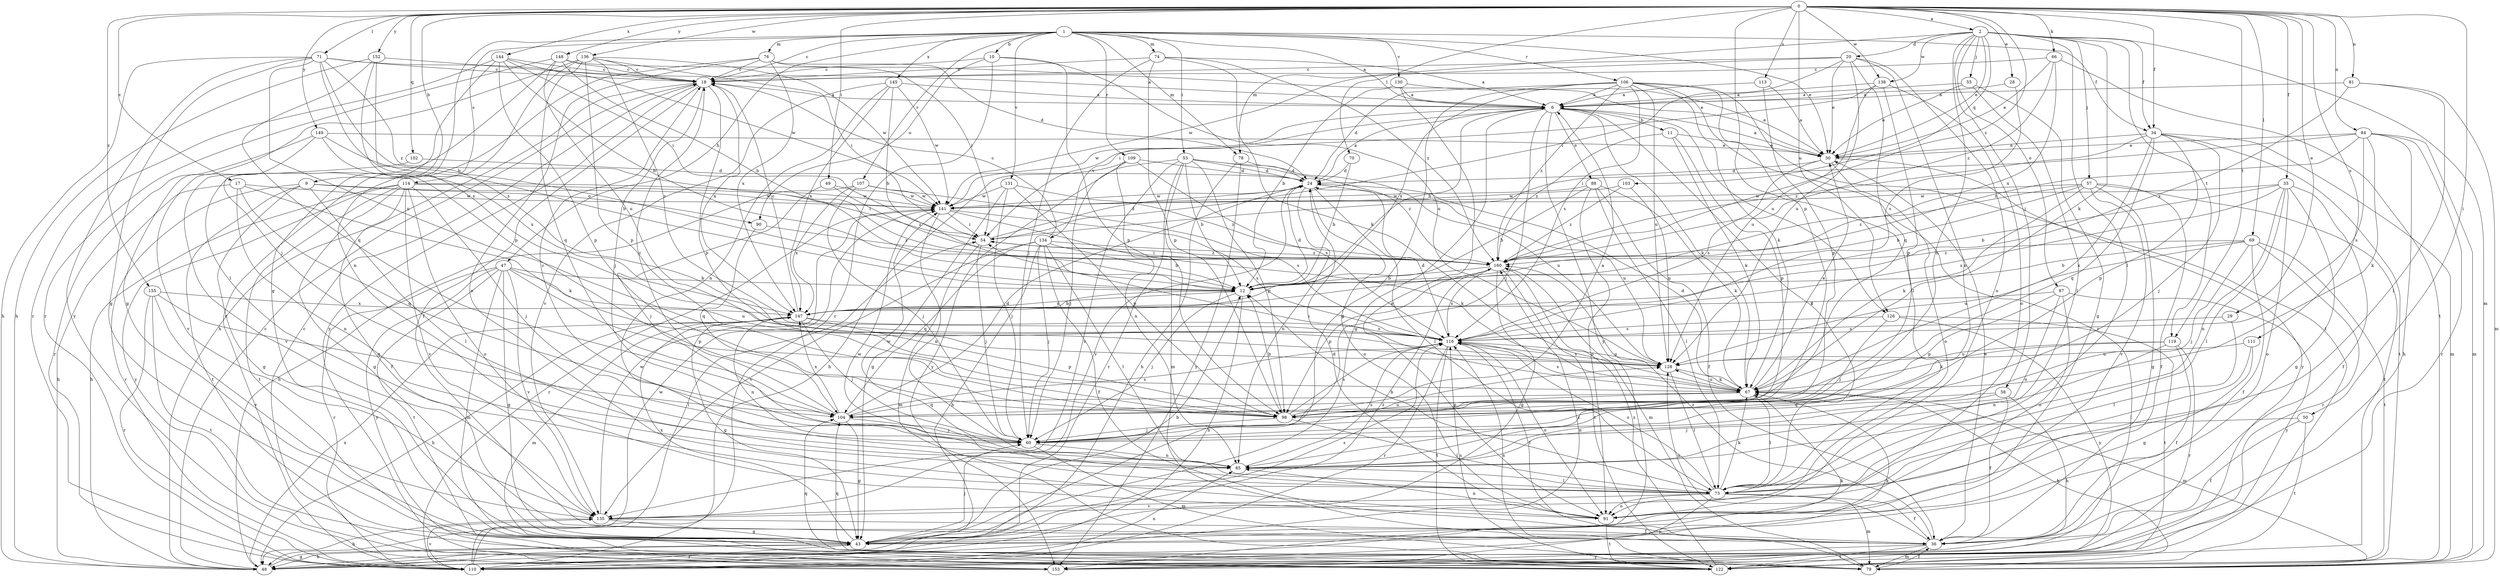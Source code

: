 strict digraph  {
0;
1;
2;
6;
9;
10;
11;
12;
17;
18;
20;
24;
28;
29;
30;
33;
34;
36;
43;
47;
48;
49;
50;
53;
54;
55;
57;
58;
60;
66;
67;
69;
70;
71;
73;
74;
76;
78;
79;
81;
84;
85;
87;
88;
90;
91;
98;
102;
103;
104;
106;
107;
109;
110;
111;
113;
114;
116;
119;
122;
126;
128;
130;
131;
134;
135;
136;
138;
141;
144;
145;
147;
148;
149;
152;
153;
155;
160;
0 -> 2  [label=a];
0 -> 9  [label=b];
0 -> 17  [label=c];
0 -> 28  [label=e];
0 -> 29  [label=e];
0 -> 33  [label=f];
0 -> 34  [label=f];
0 -> 49  [label=i];
0 -> 50  [label=i];
0 -> 66  [label=k];
0 -> 69  [label=l];
0 -> 70  [label=l];
0 -> 71  [label=l];
0 -> 81  [label=n];
0 -> 84  [label=n];
0 -> 98  [label=p];
0 -> 102  [label=q];
0 -> 111  [label=s];
0 -> 113  [label=s];
0 -> 119  [label=t];
0 -> 126  [label=u];
0 -> 136  [label=w];
0 -> 138  [label=w];
0 -> 144  [label=x];
0 -> 148  [label=y];
0 -> 149  [label=y];
0 -> 152  [label=y];
0 -> 155  [label=z];
0 -> 160  [label=z];
1 -> 6  [label=a];
1 -> 10  [label=b];
1 -> 18  [label=c];
1 -> 30  [label=e];
1 -> 34  [label=f];
1 -> 43  [label=g];
1 -> 47  [label=h];
1 -> 53  [label=i];
1 -> 74  [label=m];
1 -> 76  [label=m];
1 -> 78  [label=m];
1 -> 106  [label=r];
1 -> 107  [label=r];
1 -> 109  [label=r];
1 -> 114  [label=s];
1 -> 130  [label=v];
1 -> 131  [label=v];
1 -> 145  [label=x];
2 -> 20  [label=d];
2 -> 30  [label=e];
2 -> 34  [label=f];
2 -> 55  [label=j];
2 -> 57  [label=j];
2 -> 58  [label=j];
2 -> 67  [label=k];
2 -> 73  [label=l];
2 -> 78  [label=m];
2 -> 79  [label=m];
2 -> 85  [label=n];
2 -> 87  [label=o];
2 -> 103  [label=q];
2 -> 119  [label=t];
2 -> 138  [label=w];
6 -> 11  [label=b];
6 -> 12  [label=b];
6 -> 43  [label=g];
6 -> 60  [label=j];
6 -> 67  [label=k];
6 -> 73  [label=l];
6 -> 88  [label=o];
6 -> 126  [label=u];
6 -> 134  [label=v];
6 -> 141  [label=w];
6 -> 153  [label=y];
9 -> 43  [label=g];
9 -> 73  [label=l];
9 -> 90  [label=o];
9 -> 110  [label=r];
9 -> 122  [label=t];
9 -> 141  [label=w];
10 -> 18  [label=c];
10 -> 90  [label=o];
10 -> 98  [label=p];
10 -> 110  [label=r];
10 -> 128  [label=u];
11 -> 30  [label=e];
11 -> 67  [label=k];
11 -> 98  [label=p];
11 -> 160  [label=z];
12 -> 24  [label=d];
12 -> 48  [label=h];
12 -> 60  [label=j];
12 -> 147  [label=x];
17 -> 48  [label=h];
17 -> 67  [label=k];
17 -> 85  [label=n];
17 -> 104  [label=q];
17 -> 141  [label=w];
18 -> 6  [label=a];
18 -> 36  [label=f];
18 -> 48  [label=h];
18 -> 60  [label=j];
18 -> 98  [label=p];
18 -> 147  [label=x];
18 -> 153  [label=y];
20 -> 18  [label=c];
20 -> 30  [label=e];
20 -> 54  [label=i];
20 -> 85  [label=n];
20 -> 91  [label=o];
20 -> 104  [label=q];
20 -> 128  [label=u];
20 -> 141  [label=w];
24 -> 6  [label=a];
24 -> 73  [label=l];
24 -> 85  [label=n];
24 -> 91  [label=o];
24 -> 128  [label=u];
24 -> 135  [label=v];
24 -> 141  [label=w];
28 -> 6  [label=a];
28 -> 116  [label=s];
29 -> 73  [label=l];
29 -> 116  [label=s];
30 -> 6  [label=a];
30 -> 24  [label=d];
30 -> 91  [label=o];
30 -> 116  [label=s];
30 -> 153  [label=y];
33 -> 12  [label=b];
33 -> 36  [label=f];
33 -> 43  [label=g];
33 -> 73  [label=l];
33 -> 85  [label=n];
33 -> 91  [label=o];
33 -> 116  [label=s];
33 -> 141  [label=w];
34 -> 30  [label=e];
34 -> 60  [label=j];
34 -> 67  [label=k];
34 -> 79  [label=m];
34 -> 98  [label=p];
34 -> 104  [label=q];
34 -> 122  [label=t];
34 -> 160  [label=z];
36 -> 30  [label=e];
36 -> 79  [label=m];
36 -> 122  [label=t];
36 -> 128  [label=u];
36 -> 153  [label=y];
36 -> 160  [label=z];
43 -> 12  [label=b];
43 -> 48  [label=h];
43 -> 60  [label=j];
43 -> 110  [label=r];
43 -> 116  [label=s];
43 -> 147  [label=x];
43 -> 160  [label=z];
47 -> 12  [label=b];
47 -> 43  [label=g];
47 -> 79  [label=m];
47 -> 98  [label=p];
47 -> 110  [label=r];
47 -> 122  [label=t];
47 -> 128  [label=u];
47 -> 135  [label=v];
47 -> 153  [label=y];
48 -> 18  [label=c];
48 -> 43  [label=g];
48 -> 67  [label=k];
48 -> 147  [label=x];
48 -> 160  [label=z];
49 -> 60  [label=j];
49 -> 141  [label=w];
49 -> 160  [label=z];
50 -> 36  [label=f];
50 -> 60  [label=j];
50 -> 122  [label=t];
53 -> 12  [label=b];
53 -> 24  [label=d];
53 -> 60  [label=j];
53 -> 79  [label=m];
53 -> 98  [label=p];
53 -> 110  [label=r];
53 -> 128  [label=u];
53 -> 135  [label=v];
53 -> 160  [label=z];
54 -> 24  [label=d];
54 -> 60  [label=j];
54 -> 79  [label=m];
54 -> 160  [label=z];
55 -> 6  [label=a];
55 -> 30  [label=e];
55 -> 43  [label=g];
55 -> 73  [label=l];
57 -> 12  [label=b];
57 -> 36  [label=f];
57 -> 43  [label=g];
57 -> 67  [label=k];
57 -> 122  [label=t];
57 -> 135  [label=v];
57 -> 141  [label=w];
57 -> 160  [label=z];
58 -> 36  [label=f];
58 -> 48  [label=h];
58 -> 85  [label=n];
58 -> 104  [label=q];
60 -> 18  [label=c];
60 -> 79  [label=m];
60 -> 85  [label=n];
60 -> 128  [label=u];
66 -> 18  [label=c];
66 -> 30  [label=e];
66 -> 122  [label=t];
66 -> 147  [label=x];
66 -> 160  [label=z];
67 -> 24  [label=d];
67 -> 30  [label=e];
67 -> 54  [label=i];
67 -> 73  [label=l];
67 -> 79  [label=m];
67 -> 98  [label=p];
67 -> 104  [label=q];
67 -> 116  [label=s];
67 -> 128  [label=u];
69 -> 12  [label=b];
69 -> 36  [label=f];
69 -> 60  [label=j];
69 -> 110  [label=r];
69 -> 122  [label=t];
69 -> 128  [label=u];
69 -> 160  [label=z];
70 -> 12  [label=b];
70 -> 24  [label=d];
71 -> 6  [label=a];
71 -> 12  [label=b];
71 -> 18  [label=c];
71 -> 43  [label=g];
71 -> 48  [label=h];
71 -> 116  [label=s];
71 -> 128  [label=u];
71 -> 153  [label=y];
71 -> 160  [label=z];
73 -> 12  [label=b];
73 -> 36  [label=f];
73 -> 67  [label=k];
73 -> 79  [label=m];
73 -> 91  [label=o];
73 -> 116  [label=s];
73 -> 135  [label=v];
73 -> 141  [label=w];
73 -> 153  [label=y];
74 -> 6  [label=a];
74 -> 18  [label=c];
74 -> 60  [label=j];
74 -> 67  [label=k];
74 -> 98  [label=p];
74 -> 160  [label=z];
76 -> 18  [label=c];
76 -> 24  [label=d];
76 -> 54  [label=i];
76 -> 91  [label=o];
76 -> 110  [label=r];
76 -> 147  [label=x];
78 -> 24  [label=d];
78 -> 48  [label=h];
78 -> 153  [label=y];
79 -> 36  [label=f];
79 -> 67  [label=k];
79 -> 104  [label=q];
79 -> 116  [label=s];
81 -> 6  [label=a];
81 -> 73  [label=l];
81 -> 79  [label=m];
81 -> 147  [label=x];
84 -> 30  [label=e];
84 -> 48  [label=h];
84 -> 54  [label=i];
84 -> 67  [label=k];
84 -> 79  [label=m];
84 -> 110  [label=r];
84 -> 116  [label=s];
84 -> 160  [label=z];
85 -> 73  [label=l];
85 -> 116  [label=s];
85 -> 141  [label=w];
87 -> 85  [label=n];
87 -> 91  [label=o];
87 -> 98  [label=p];
87 -> 147  [label=x];
87 -> 153  [label=y];
88 -> 12  [label=b];
88 -> 36  [label=f];
88 -> 67  [label=k];
88 -> 73  [label=l];
88 -> 91  [label=o];
88 -> 141  [label=w];
90 -> 104  [label=q];
90 -> 160  [label=z];
91 -> 24  [label=d];
91 -> 85  [label=n];
91 -> 122  [label=t];
98 -> 6  [label=a];
98 -> 12  [label=b];
98 -> 60  [label=j];
98 -> 73  [label=l];
98 -> 116  [label=s];
102 -> 24  [label=d];
102 -> 135  [label=v];
103 -> 128  [label=u];
103 -> 141  [label=w];
103 -> 160  [label=z];
104 -> 18  [label=c];
104 -> 24  [label=d];
104 -> 43  [label=g];
104 -> 60  [label=j];
104 -> 116  [label=s];
104 -> 147  [label=x];
106 -> 6  [label=a];
106 -> 24  [label=d];
106 -> 43  [label=g];
106 -> 67  [label=k];
106 -> 73  [label=l];
106 -> 110  [label=r];
106 -> 116  [label=s];
106 -> 122  [label=t];
106 -> 128  [label=u];
106 -> 147  [label=x];
106 -> 160  [label=z];
107 -> 48  [label=h];
107 -> 60  [label=j];
107 -> 116  [label=s];
107 -> 141  [label=w];
107 -> 147  [label=x];
109 -> 24  [label=d];
109 -> 48  [label=h];
109 -> 85  [label=n];
109 -> 116  [label=s];
109 -> 153  [label=y];
110 -> 54  [label=i];
110 -> 67  [label=k];
110 -> 85  [label=n];
110 -> 135  [label=v];
110 -> 141  [label=w];
111 -> 43  [label=g];
111 -> 73  [label=l];
111 -> 128  [label=u];
113 -> 6  [label=a];
113 -> 30  [label=e];
113 -> 98  [label=p];
114 -> 36  [label=f];
114 -> 43  [label=g];
114 -> 48  [label=h];
114 -> 54  [label=i];
114 -> 60  [label=j];
114 -> 91  [label=o];
114 -> 122  [label=t];
114 -> 135  [label=v];
114 -> 141  [label=w];
114 -> 153  [label=y];
116 -> 24  [label=d];
116 -> 36  [label=f];
116 -> 91  [label=o];
116 -> 110  [label=r];
116 -> 122  [label=t];
116 -> 128  [label=u];
119 -> 36  [label=f];
119 -> 67  [label=k];
119 -> 85  [label=n];
119 -> 110  [label=r];
119 -> 128  [label=u];
122 -> 104  [label=q];
122 -> 116  [label=s];
122 -> 160  [label=z];
126 -> 60  [label=j];
126 -> 116  [label=s];
126 -> 122  [label=t];
126 -> 153  [label=y];
128 -> 67  [label=k];
128 -> 73  [label=l];
128 -> 116  [label=s];
130 -> 6  [label=a];
130 -> 12  [label=b];
130 -> 30  [label=e];
130 -> 91  [label=o];
131 -> 43  [label=g];
131 -> 60  [label=j];
131 -> 98  [label=p];
131 -> 141  [label=w];
131 -> 160  [label=z];
134 -> 12  [label=b];
134 -> 18  [label=c];
134 -> 36  [label=f];
134 -> 48  [label=h];
134 -> 60  [label=j];
134 -> 73  [label=l];
134 -> 104  [label=q];
134 -> 135  [label=v];
134 -> 160  [label=z];
135 -> 36  [label=f];
135 -> 43  [label=g];
135 -> 48  [label=h];
135 -> 141  [label=w];
136 -> 18  [label=c];
136 -> 43  [label=g];
136 -> 54  [label=i];
136 -> 85  [label=n];
136 -> 98  [label=p];
136 -> 104  [label=q];
136 -> 116  [label=s];
136 -> 141  [label=w];
138 -> 6  [label=a];
138 -> 54  [label=i];
138 -> 91  [label=o];
138 -> 98  [label=p];
138 -> 128  [label=u];
141 -> 54  [label=i];
141 -> 67  [label=k];
141 -> 85  [label=n];
141 -> 110  [label=r];
141 -> 116  [label=s];
144 -> 12  [label=b];
144 -> 18  [label=c];
144 -> 54  [label=i];
144 -> 60  [label=j];
144 -> 98  [label=p];
144 -> 110  [label=r];
144 -> 141  [label=w];
145 -> 6  [label=a];
145 -> 12  [label=b];
145 -> 85  [label=n];
145 -> 135  [label=v];
145 -> 141  [label=w];
145 -> 147  [label=x];
147 -> 12  [label=b];
147 -> 18  [label=c];
147 -> 43  [label=g];
147 -> 48  [label=h];
147 -> 60  [label=j];
147 -> 79  [label=m];
147 -> 85  [label=n];
147 -> 98  [label=p];
147 -> 116  [label=s];
148 -> 12  [label=b];
148 -> 18  [label=c];
148 -> 30  [label=e];
148 -> 73  [label=l];
148 -> 110  [label=r];
148 -> 128  [label=u];
149 -> 12  [label=b];
149 -> 30  [label=e];
149 -> 110  [label=r];
149 -> 135  [label=v];
149 -> 147  [label=x];
152 -> 18  [label=c];
152 -> 48  [label=h];
152 -> 98  [label=p];
152 -> 104  [label=q];
152 -> 116  [label=s];
153 -> 18  [label=c];
155 -> 104  [label=q];
155 -> 110  [label=r];
155 -> 122  [label=t];
155 -> 135  [label=v];
155 -> 147  [label=x];
160 -> 12  [label=b];
160 -> 43  [label=g];
160 -> 54  [label=i];
160 -> 79  [label=m];
160 -> 98  [label=p];
160 -> 116  [label=s];
160 -> 122  [label=t];
}
